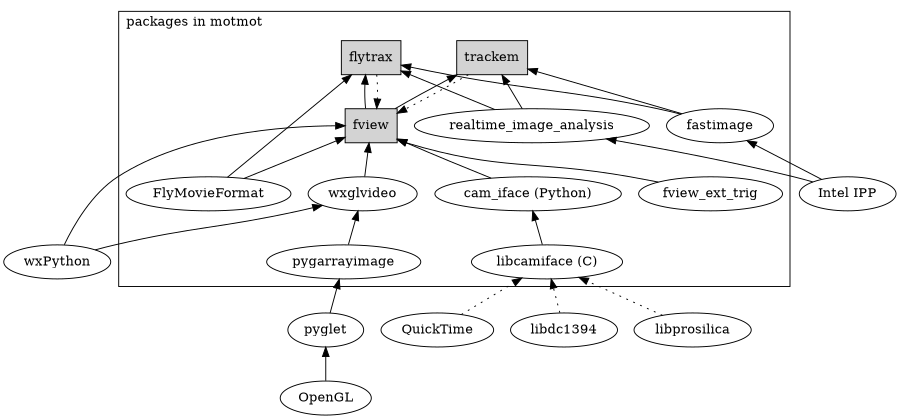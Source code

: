 digraph G {
  size ="6,4";
  rankdir=BT;
  subgraph cluster0 {
    libcamiface -> cam_iface;
    cam_iface -> fview;
    fview -> flytrax;
    fview_ext_trig -> fview;
    pygarrayimage -> wxglvideo;
    wxglvideo -> fview;
    realtime_image_analysis -> flytrax;
    fastimage -> flytrax;
    FlyMovieFormat -> fview;
    FlyMovieFormat -> flytrax;
    flytrax -> fview [style=dotted];
    fastimage -> trackem;
    realtime_image_analysis -> trackem;
    trackem -> fview [style=dotted];
    fview -> trackem;
    labelloc=b;
    labeljust=l;
    label = "packages in motmot";
  }

  quicktime -> libcamiface [style=dotted];
  libdc1394 -> libcamiface [style=dotted];
  libprosilica -> libcamiface [style=dotted];
  wxpython -> wxglvideo;
  wxpython -> fview;
  opengl -> pyglet;
  pyglet -> pygarrayimage;
  ipp -> realtime_image_analysis;
  ipp -> fastimage;

  libcamiface [label="libcamiface (C)"];
  cam_iface [label="cam_iface (Python)"];

  quicktime [label="QuickTime"];
  libdc1394 [label="libdc1394"];
  libprosilica [label="libprosilica"];
  ipp [label="Framewave or Intel IPP"];
  ipp [label="Intel IPP"];
  opengl [label="OpenGL",
          URL="http://opengl.org/",
          tooltip="OpenGL plotting library"];
  pyglet [label="pyglet"];
  wxpython [label="wxPython"];
  fview [shape=box,style=filled];
  trackem [shape=box,style=filled];
  flytrax [shape=box,style=filled];
}
